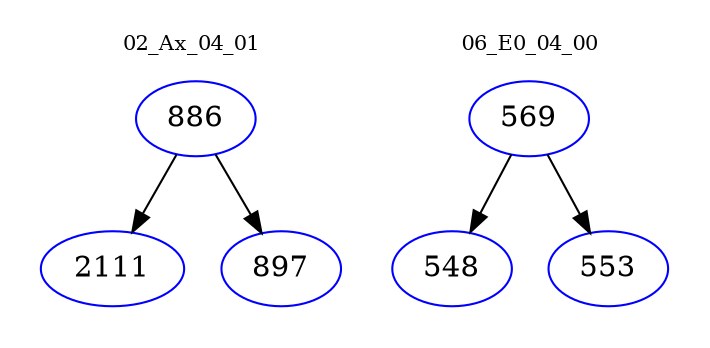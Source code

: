 digraph{
subgraph cluster_0 {
color = white
label = "02_Ax_04_01";
fontsize=10;
T0_886 [label="886", color="blue"]
T0_886 -> T0_2111 [color="black"]
T0_2111 [label="2111", color="blue"]
T0_886 -> T0_897 [color="black"]
T0_897 [label="897", color="blue"]
}
subgraph cluster_1 {
color = white
label = "06_E0_04_00";
fontsize=10;
T1_569 [label="569", color="blue"]
T1_569 -> T1_548 [color="black"]
T1_548 [label="548", color="blue"]
T1_569 -> T1_553 [color="black"]
T1_553 [label="553", color="blue"]
}
}
